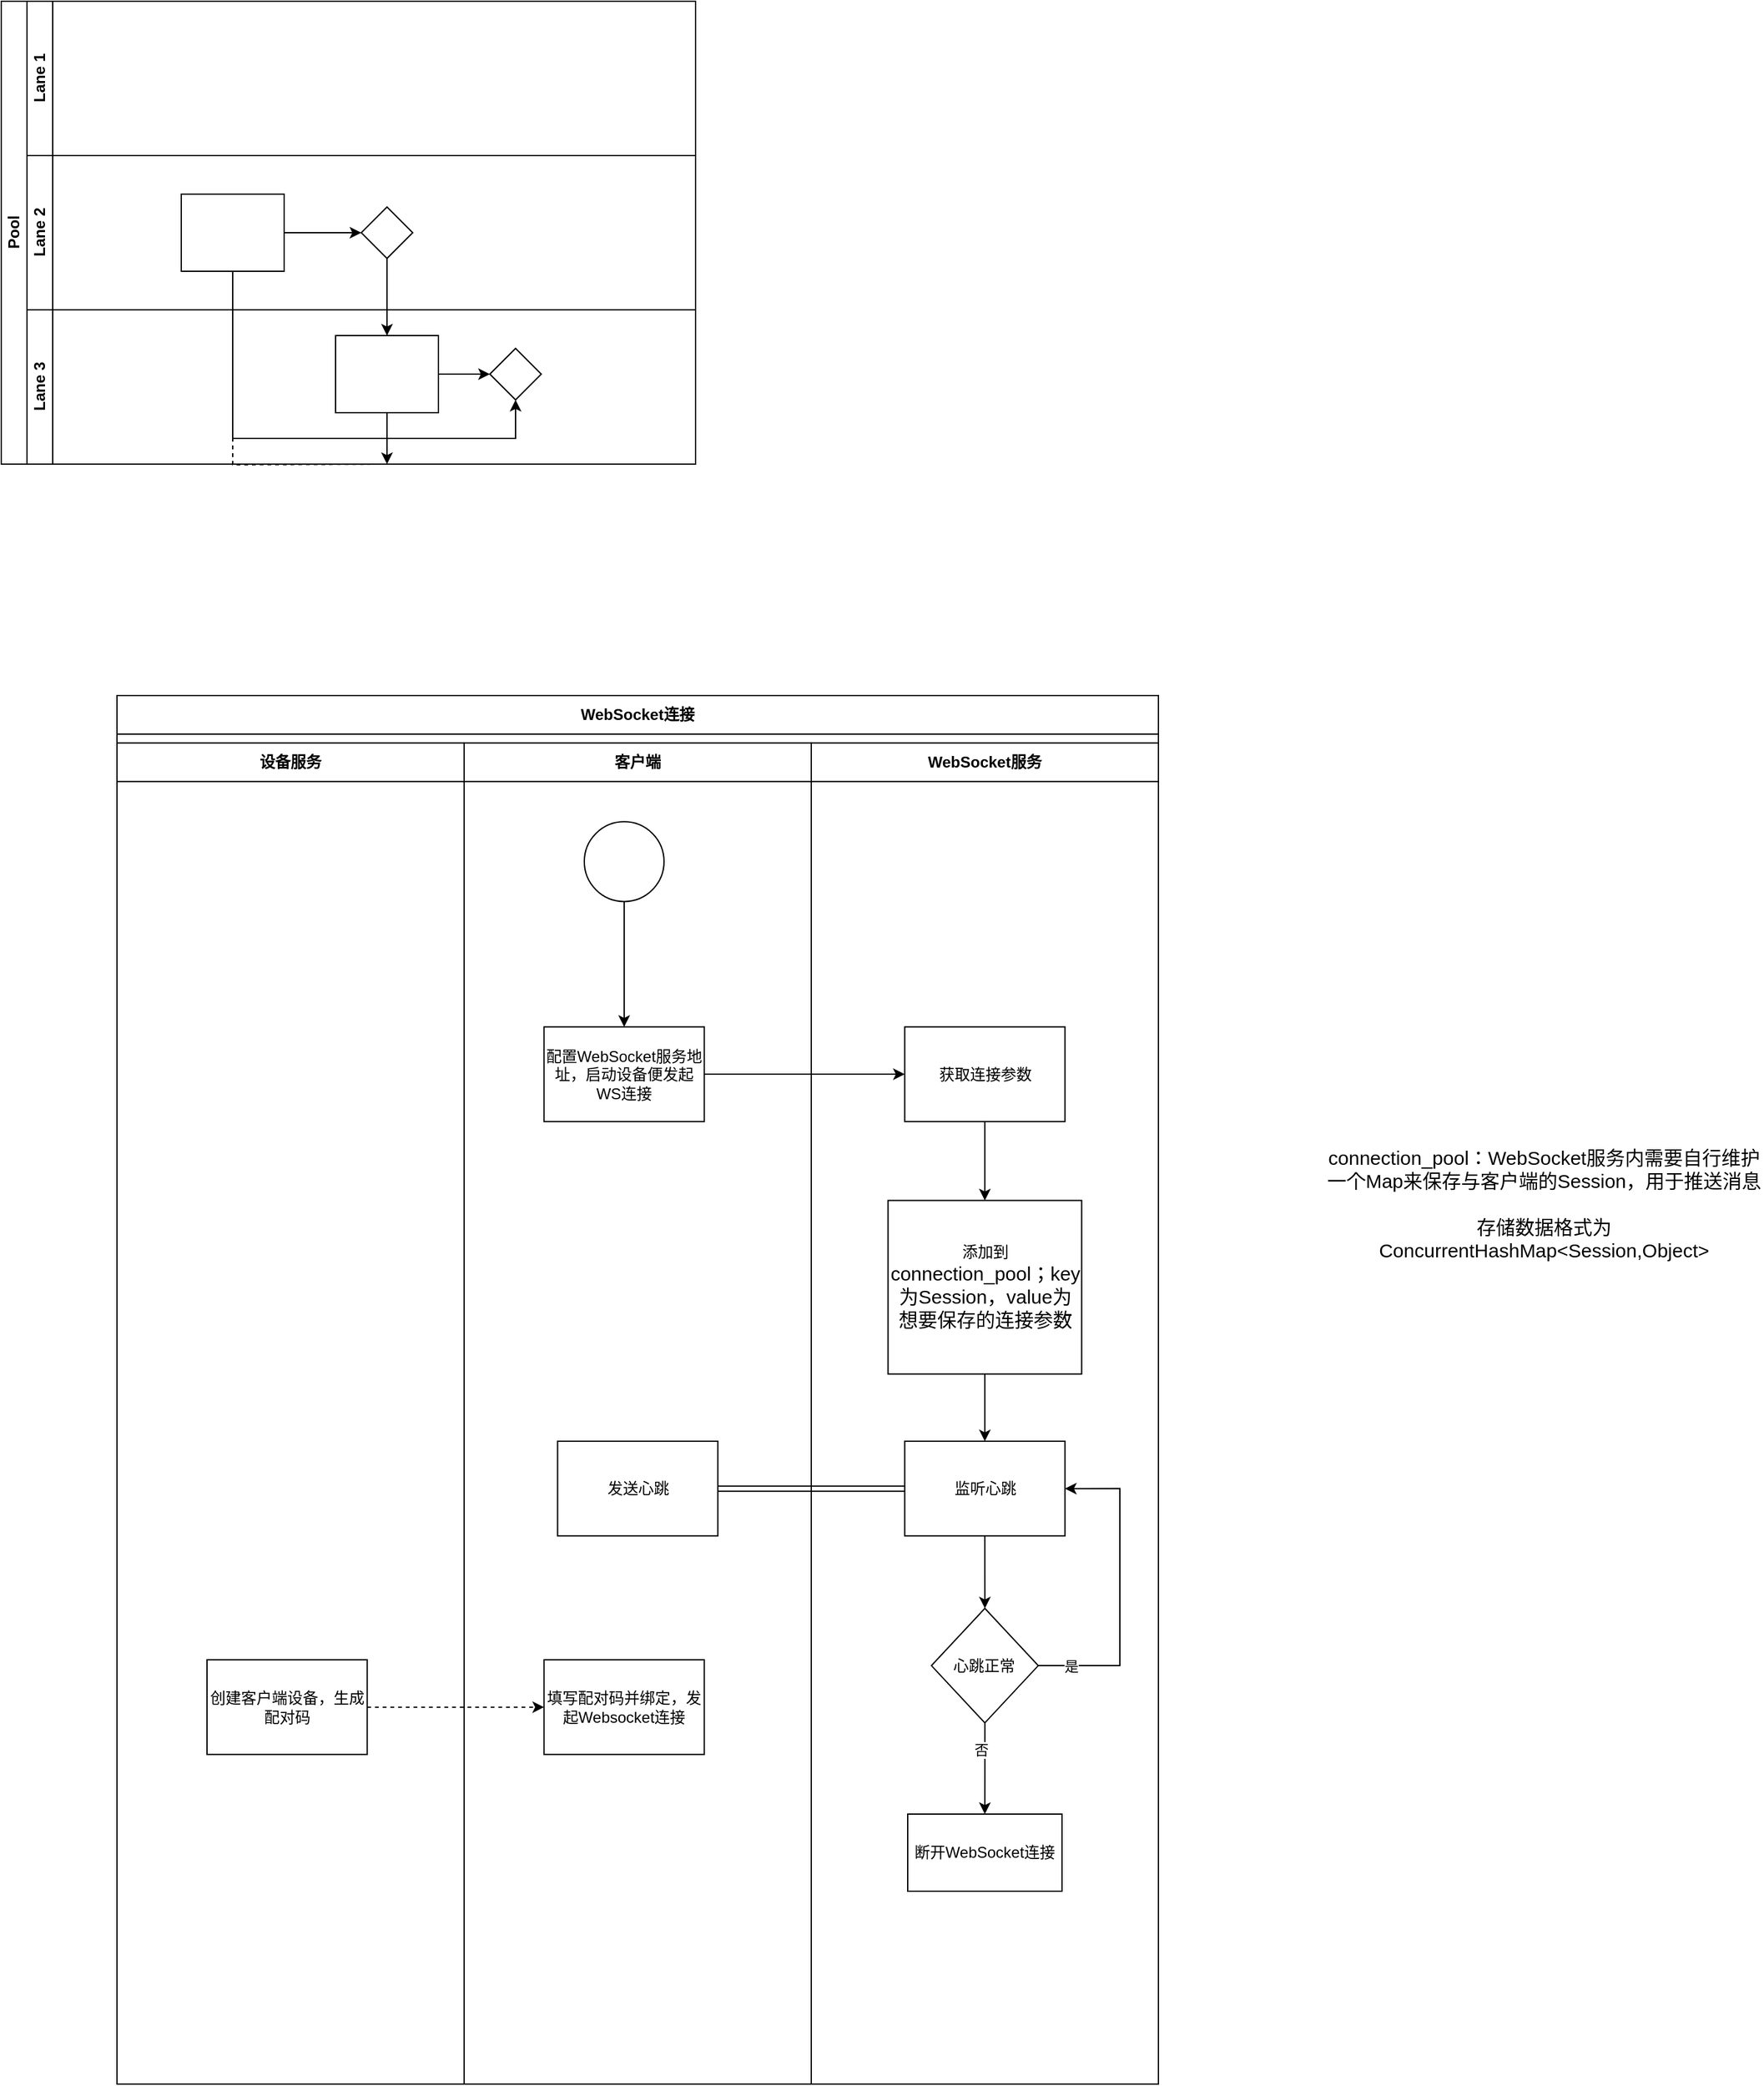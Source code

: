 <mxfile version="24.4.10" type="github">
  <diagram id="prtHgNgQTEPvFCAcTncT" name="Page-1">
    <mxGraphModel dx="1341" dy="1026" grid="1" gridSize="10" guides="1" tooltips="1" connect="1" arrows="1" fold="1" page="1" pageScale="1" pageWidth="1654" pageHeight="2336" math="0" shadow="0">
      <root>
        <mxCell id="0" />
        <mxCell id="1" parent="0" />
        <mxCell id="dNxyNK7c78bLwvsdeMH5-19" value="Pool" style="swimlane;html=1;childLayout=stackLayout;resizeParent=1;resizeParentMax=0;horizontal=0;startSize=20;horizontalStack=0;" parent="1" vertex="1">
          <mxGeometry x="120" y="120" width="540" height="360" as="geometry" />
        </mxCell>
        <mxCell id="dNxyNK7c78bLwvsdeMH5-27" value="" style="edgeStyle=orthogonalEdgeStyle;rounded=0;orthogonalLoop=1;jettySize=auto;html=1;dashed=1;endArrow=none;endFill=0;" parent="dNxyNK7c78bLwvsdeMH5-19" target="dNxyNK7c78bLwvsdeMH5-26" edge="1">
          <mxGeometry relative="1" as="geometry">
            <mxPoint x="300" y="360" as="sourcePoint" />
          </mxGeometry>
        </mxCell>
        <mxCell id="dNxyNK7c78bLwvsdeMH5-31" style="edgeStyle=orthogonalEdgeStyle;rounded=0;orthogonalLoop=1;jettySize=auto;html=1;endArrow=classic;endFill=1;" parent="dNxyNK7c78bLwvsdeMH5-19" source="dNxyNK7c78bLwvsdeMH5-28" edge="1">
          <mxGeometry relative="1" as="geometry">
            <mxPoint x="300" y="360" as="targetPoint" />
          </mxGeometry>
        </mxCell>
        <mxCell id="dNxyNK7c78bLwvsdeMH5-35" style="edgeStyle=orthogonalEdgeStyle;rounded=0;orthogonalLoop=1;jettySize=auto;html=1;endArrow=classic;endFill=1;" parent="dNxyNK7c78bLwvsdeMH5-19" source="dNxyNK7c78bLwvsdeMH5-28" target="dNxyNK7c78bLwvsdeMH5-34" edge="1">
          <mxGeometry relative="1" as="geometry" />
        </mxCell>
        <mxCell id="dNxyNK7c78bLwvsdeMH5-38" style="edgeStyle=orthogonalEdgeStyle;rounded=0;orthogonalLoop=1;jettySize=auto;html=1;endArrow=classic;endFill=1;" parent="dNxyNK7c78bLwvsdeMH5-19" source="dNxyNK7c78bLwvsdeMH5-26" target="dNxyNK7c78bLwvsdeMH5-36" edge="1">
          <mxGeometry relative="1" as="geometry">
            <Array as="points">
              <mxPoint x="180" y="340" />
              <mxPoint x="400" y="340" />
            </Array>
          </mxGeometry>
        </mxCell>
        <mxCell id="dNxyNK7c78bLwvsdeMH5-20" value="Lane 1" style="swimlane;html=1;startSize=20;horizontal=0;container=0;" parent="dNxyNK7c78bLwvsdeMH5-19" vertex="1">
          <mxGeometry x="20" width="520" height="120" as="geometry" />
        </mxCell>
        <mxCell id="dNxyNK7c78bLwvsdeMH5-21" value="Lane 2" style="swimlane;html=1;startSize=20;horizontal=0;" parent="dNxyNK7c78bLwvsdeMH5-19" vertex="1">
          <mxGeometry x="20" y="120" width="520" height="120" as="geometry" />
        </mxCell>
        <mxCell id="dNxyNK7c78bLwvsdeMH5-29" value="" style="edgeStyle=orthogonalEdgeStyle;rounded=0;orthogonalLoop=1;jettySize=auto;html=1;endArrow=classic;endFill=1;" parent="dNxyNK7c78bLwvsdeMH5-21" source="dNxyNK7c78bLwvsdeMH5-26" target="dNxyNK7c78bLwvsdeMH5-28" edge="1">
          <mxGeometry relative="1" as="geometry" />
        </mxCell>
        <mxCell id="dNxyNK7c78bLwvsdeMH5-26" value="" style="rounded=0;whiteSpace=wrap;html=1;fontFamily=Helvetica;fontSize=12;fontColor=#000000;align=center;" parent="dNxyNK7c78bLwvsdeMH5-21" vertex="1">
          <mxGeometry x="120" y="30" width="80" height="60" as="geometry" />
        </mxCell>
        <mxCell id="dNxyNK7c78bLwvsdeMH5-28" value="" style="rhombus;whiteSpace=wrap;html=1;fontFamily=Helvetica;fontSize=12;fontColor=#000000;align=center;" parent="dNxyNK7c78bLwvsdeMH5-21" vertex="1">
          <mxGeometry x="260" y="40" width="40" height="40" as="geometry" />
        </mxCell>
        <mxCell id="dNxyNK7c78bLwvsdeMH5-22" value="Lane 3" style="swimlane;html=1;startSize=20;horizontal=0;" parent="dNxyNK7c78bLwvsdeMH5-19" vertex="1">
          <mxGeometry x="20" y="240" width="520" height="120" as="geometry" />
        </mxCell>
        <mxCell id="dNxyNK7c78bLwvsdeMH5-37" value="" style="edgeStyle=orthogonalEdgeStyle;rounded=0;orthogonalLoop=1;jettySize=auto;html=1;endArrow=classic;endFill=1;" parent="dNxyNK7c78bLwvsdeMH5-22" source="dNxyNK7c78bLwvsdeMH5-34" target="dNxyNK7c78bLwvsdeMH5-36" edge="1">
          <mxGeometry relative="1" as="geometry" />
        </mxCell>
        <mxCell id="dNxyNK7c78bLwvsdeMH5-34" value="" style="rounded=0;whiteSpace=wrap;html=1;fontFamily=Helvetica;fontSize=12;fontColor=#000000;align=center;" parent="dNxyNK7c78bLwvsdeMH5-22" vertex="1">
          <mxGeometry x="240" y="20" width="80" height="60" as="geometry" />
        </mxCell>
        <mxCell id="dNxyNK7c78bLwvsdeMH5-36" value="" style="rhombus;whiteSpace=wrap;html=1;fontFamily=Helvetica;fontSize=12;fontColor=#000000;align=center;" parent="dNxyNK7c78bLwvsdeMH5-22" vertex="1">
          <mxGeometry x="360" y="30" width="40" height="40" as="geometry" />
        </mxCell>
        <mxCell id="Z-QhGD6ONhxHMMDBWDxq-10" value="" style="group" vertex="1" connectable="0" parent="1">
          <mxGeometry x="210" y="650" width="810" height="1090" as="geometry" />
        </mxCell>
        <mxCell id="Z-QhGD6ONhxHMMDBWDxq-20" value="" style="group" vertex="1" connectable="0" parent="Z-QhGD6ONhxHMMDBWDxq-10">
          <mxGeometry y="10" width="810" height="1080" as="geometry" />
        </mxCell>
        <mxCell id="Z-QhGD6ONhxHMMDBWDxq-1" value="WebSocket连接" style="swimlane;whiteSpace=wrap;html=1;swimlaneLine=1;startSize=30;container=0;" vertex="1" parent="Z-QhGD6ONhxHMMDBWDxq-20">
          <mxGeometry width="810" height="1080" as="geometry" />
        </mxCell>
        <mxCell id="Z-QhGD6ONhxHMMDBWDxq-11" value="" style="ellipse;whiteSpace=wrap;html=1;aspect=fixed;" vertex="1" parent="Z-QhGD6ONhxHMMDBWDxq-1">
          <mxGeometry x="363.462" y="98.182" width="62.006" height="62.006" as="geometry" />
        </mxCell>
        <mxCell id="Z-QhGD6ONhxHMMDBWDxq-21" style="edgeStyle=orthogonalEdgeStyle;rounded=0;orthogonalLoop=1;jettySize=auto;html=1;exitX=1;exitY=0.5;exitDx=0;exitDy=0;entryX=0;entryY=0.5;entryDx=0;entryDy=0;dashed=1;" edge="1" parent="Z-QhGD6ONhxHMMDBWDxq-1" source="Z-QhGD6ONhxHMMDBWDxq-12" target="Z-QhGD6ONhxHMMDBWDxq-18">
          <mxGeometry relative="1" as="geometry" />
        </mxCell>
        <mxCell id="Z-QhGD6ONhxHMMDBWDxq-12" value="创建客户端设备，生成配对码" style="whiteSpace=wrap;html=1;" vertex="1" parent="Z-QhGD6ONhxHMMDBWDxq-1">
          <mxGeometry x="70.003" y="750.004" width="124.615" height="73.636" as="geometry" />
        </mxCell>
        <mxCell id="Z-QhGD6ONhxHMMDBWDxq-13" value="" style="edgeStyle=orthogonalEdgeStyle;rounded=0;orthogonalLoop=1;jettySize=auto;html=1;entryX=0.5;entryY=0;entryDx=0;entryDy=0;" edge="1" parent="Z-QhGD6ONhxHMMDBWDxq-1" source="Z-QhGD6ONhxHMMDBWDxq-11" target="Z-QhGD6ONhxHMMDBWDxq-14">
          <mxGeometry relative="1" as="geometry" />
        </mxCell>
        <mxCell id="Z-QhGD6ONhxHMMDBWDxq-22" style="edgeStyle=orthogonalEdgeStyle;rounded=0;orthogonalLoop=1;jettySize=auto;html=1;exitX=1;exitY=0.5;exitDx=0;exitDy=0;entryX=0;entryY=0.5;entryDx=0;entryDy=0;" edge="1" parent="Z-QhGD6ONhxHMMDBWDxq-1" source="Z-QhGD6ONhxHMMDBWDxq-14" target="Z-QhGD6ONhxHMMDBWDxq-16">
          <mxGeometry relative="1" as="geometry" />
        </mxCell>
        <mxCell id="Z-QhGD6ONhxHMMDBWDxq-16" value="获取连接参数" style="whiteSpace=wrap;html=1;" vertex="1" parent="Z-QhGD6ONhxHMMDBWDxq-1">
          <mxGeometry x="612.692" y="257.727" width="124.615" height="73.636" as="geometry" />
        </mxCell>
        <mxCell id="Z-QhGD6ONhxHMMDBWDxq-37" value="监听心跳" style="whiteSpace=wrap;html=1;" vertex="1" parent="Z-QhGD6ONhxHMMDBWDxq-1">
          <mxGeometry x="612.692" y="580.004" width="124.615" height="73.636" as="geometry" />
        </mxCell>
        <mxCell id="Z-QhGD6ONhxHMMDBWDxq-63" style="edgeStyle=orthogonalEdgeStyle;rounded=0;orthogonalLoop=1;jettySize=auto;html=1;exitX=1;exitY=0.5;exitDx=0;exitDy=0;entryX=0;entryY=0.5;entryDx=0;entryDy=0;shape=link;" edge="1" parent="Z-QhGD6ONhxHMMDBWDxq-1" source="Z-QhGD6ONhxHMMDBWDxq-62" target="Z-QhGD6ONhxHMMDBWDxq-37">
          <mxGeometry relative="1" as="geometry" />
        </mxCell>
        <mxCell id="Z-QhGD6ONhxHMMDBWDxq-75" style="edgeStyle=orthogonalEdgeStyle;rounded=0;orthogonalLoop=1;jettySize=auto;html=1;exitX=1;exitY=0.5;exitDx=0;exitDy=0;entryX=1;entryY=0.5;entryDx=0;entryDy=0;" edge="1" parent="Z-QhGD6ONhxHMMDBWDxq-1" source="Z-QhGD6ONhxHMMDBWDxq-64" target="Z-QhGD6ONhxHMMDBWDxq-37">
          <mxGeometry relative="1" as="geometry">
            <Array as="points">
              <mxPoint x="780" y="755" />
              <mxPoint x="780" y="617" />
            </Array>
          </mxGeometry>
        </mxCell>
        <mxCell id="Z-QhGD6ONhxHMMDBWDxq-77" value="是" style="edgeLabel;html=1;align=center;verticalAlign=middle;resizable=0;points=[];" vertex="1" connectable="0" parent="Z-QhGD6ONhxHMMDBWDxq-75">
          <mxGeometry x="-0.791" relative="1" as="geometry">
            <mxPoint as="offset" />
          </mxGeometry>
        </mxCell>
        <mxCell id="Z-QhGD6ONhxHMMDBWDxq-64" value="心跳正常" style="rhombus;whiteSpace=wrap;html=1;" vertex="1" parent="Z-QhGD6ONhxHMMDBWDxq-1">
          <mxGeometry x="633.462" y="710.003" width="83.077" height="89.072" as="geometry" />
        </mxCell>
        <mxCell id="Z-QhGD6ONhxHMMDBWDxq-65" value="" style="edgeStyle=orthogonalEdgeStyle;rounded=0;orthogonalLoop=1;jettySize=auto;html=1;" edge="1" parent="Z-QhGD6ONhxHMMDBWDxq-1" source="Z-QhGD6ONhxHMMDBWDxq-37" target="Z-QhGD6ONhxHMMDBWDxq-64">
          <mxGeometry relative="1" as="geometry" />
        </mxCell>
        <mxCell id="Z-QhGD6ONhxHMMDBWDxq-8" value="客户端" style="swimlane;whiteSpace=wrap;html=1;startSize=30;container=0;" vertex="1" parent="Z-QhGD6ONhxHMMDBWDxq-1">
          <mxGeometry x="270.0" y="36.818" width="270.0" height="1043.182" as="geometry" />
        </mxCell>
        <mxCell id="Z-QhGD6ONhxHMMDBWDxq-14" value="配置WebSocket服务地址，启动设备便发起WS连接" style="whiteSpace=wrap;html=1;" vertex="1" parent="Z-QhGD6ONhxHMMDBWDxq-8">
          <mxGeometry x="62.152" y="220.909" width="124.615" height="73.636" as="geometry" />
        </mxCell>
        <mxCell id="Z-QhGD6ONhxHMMDBWDxq-18" value="填写配对码并绑定，发起Websocket连接" style="whiteSpace=wrap;html=1;" vertex="1" parent="Z-QhGD6ONhxHMMDBWDxq-8">
          <mxGeometry x="62.152" y="713.188" width="124.615" height="73.636" as="geometry" />
        </mxCell>
        <mxCell id="Z-QhGD6ONhxHMMDBWDxq-62" value="发送心跳" style="whiteSpace=wrap;html=1;" vertex="1" parent="Z-QhGD6ONhxHMMDBWDxq-8">
          <mxGeometry x="72.692" y="543.185" width="124.615" height="73.636" as="geometry" />
        </mxCell>
        <mxCell id="Z-QhGD6ONhxHMMDBWDxq-68" value="断开WebSocket连接" style="whiteSpace=wrap;html=1;" vertex="1" parent="Z-QhGD6ONhxHMMDBWDxq-1">
          <mxGeometry x="615" y="870" width="120" height="60" as="geometry" />
        </mxCell>
        <mxCell id="Z-QhGD6ONhxHMMDBWDxq-69" value="" style="edgeStyle=orthogonalEdgeStyle;rounded=0;orthogonalLoop=1;jettySize=auto;html=1;" edge="1" parent="Z-QhGD6ONhxHMMDBWDxq-1" source="Z-QhGD6ONhxHMMDBWDxq-64" target="Z-QhGD6ONhxHMMDBWDxq-68">
          <mxGeometry relative="1" as="geometry" />
        </mxCell>
        <mxCell id="Z-QhGD6ONhxHMMDBWDxq-70" value="否" style="edgeLabel;html=1;align=center;verticalAlign=middle;resizable=0;points=[];" vertex="1" connectable="0" parent="Z-QhGD6ONhxHMMDBWDxq-69">
          <mxGeometry x="-0.321" y="-3" relative="1" as="geometry">
            <mxPoint y="-3" as="offset" />
          </mxGeometry>
        </mxCell>
        <mxCell id="Z-QhGD6ONhxHMMDBWDxq-2" value="设备服务" style="swimlane;whiteSpace=wrap;html=1;startSize=30;container=0;" vertex="1" parent="Z-QhGD6ONhxHMMDBWDxq-20">
          <mxGeometry y="36.818" width="270.0" height="1043.182" as="geometry" />
        </mxCell>
        <mxCell id="Z-QhGD6ONhxHMMDBWDxq-9" value="WebSocket服务" style="swimlane;whiteSpace=wrap;html=1;startSize=30;container=0;" vertex="1" parent="Z-QhGD6ONhxHMMDBWDxq-20">
          <mxGeometry x="540.0" y="36.818" width="270.0" height="1043.182" as="geometry" />
        </mxCell>
        <mxCell id="Z-QhGD6ONhxHMMDBWDxq-30" value="添加到&lt;span style=&quot;font-size: 15px;&quot;&gt;connection_pool；key为Session，value为想要保存的连接参数&lt;/span&gt;" style="whiteSpace=wrap;html=1;" vertex="1" parent="Z-QhGD6ONhxHMMDBWDxq-9">
          <mxGeometry x="59.712" y="355.909" width="150.577" height="135" as="geometry" />
        </mxCell>
        <mxCell id="Z-QhGD6ONhxHMMDBWDxq-33" value="" style="edgeStyle=orthogonalEdgeStyle;rounded=0;orthogonalLoop=1;jettySize=auto;html=1;" edge="1" parent="Z-QhGD6ONhxHMMDBWDxq-20" source="Z-QhGD6ONhxHMMDBWDxq-16" target="Z-QhGD6ONhxHMMDBWDxq-30">
          <mxGeometry relative="1" as="geometry" />
        </mxCell>
        <mxCell id="Z-QhGD6ONhxHMMDBWDxq-38" value="" style="edgeStyle=orthogonalEdgeStyle;rounded=0;orthogonalLoop=1;jettySize=auto;html=1;" edge="1" parent="Z-QhGD6ONhxHMMDBWDxq-20" source="Z-QhGD6ONhxHMMDBWDxq-30" target="Z-QhGD6ONhxHMMDBWDxq-37">
          <mxGeometry relative="1" as="geometry" />
        </mxCell>
        <mxCell id="Z-QhGD6ONhxHMMDBWDxq-29" value="connection_pool：WebSocket服务内需要自行维护一个Map来保存与客户端的Session，用于推送消息&lt;div&gt;&lt;br&gt;&lt;/div&gt;&lt;div&gt;存储数据格式为ConcurrentHashMap&amp;lt;Session,Object&amp;gt;&lt;/div&gt;" style="text;html=1;align=center;verticalAlign=middle;whiteSpace=wrap;rounded=0;fontSize=15;" vertex="1" parent="1">
          <mxGeometry x="1150" y="1050" width="340" height="10" as="geometry" />
        </mxCell>
      </root>
    </mxGraphModel>
  </diagram>
</mxfile>
